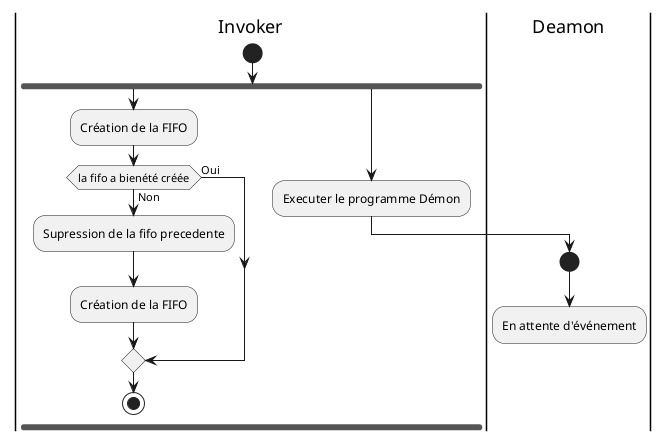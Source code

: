 @startuml 
|Invoker|
start 
fork
|Invoker|
    :Création de la FIFO;
    if (la fifo a bienété créée) then (Oui)
    else (Non)
        :Supression de la fifo precedente;        
        :Création de la FIFO;
    endif
    stop
    
fork again
    :Executer le programme Démon;
    |Deamon|
    start
    :En attente d'événement;
    detach
@enduml 